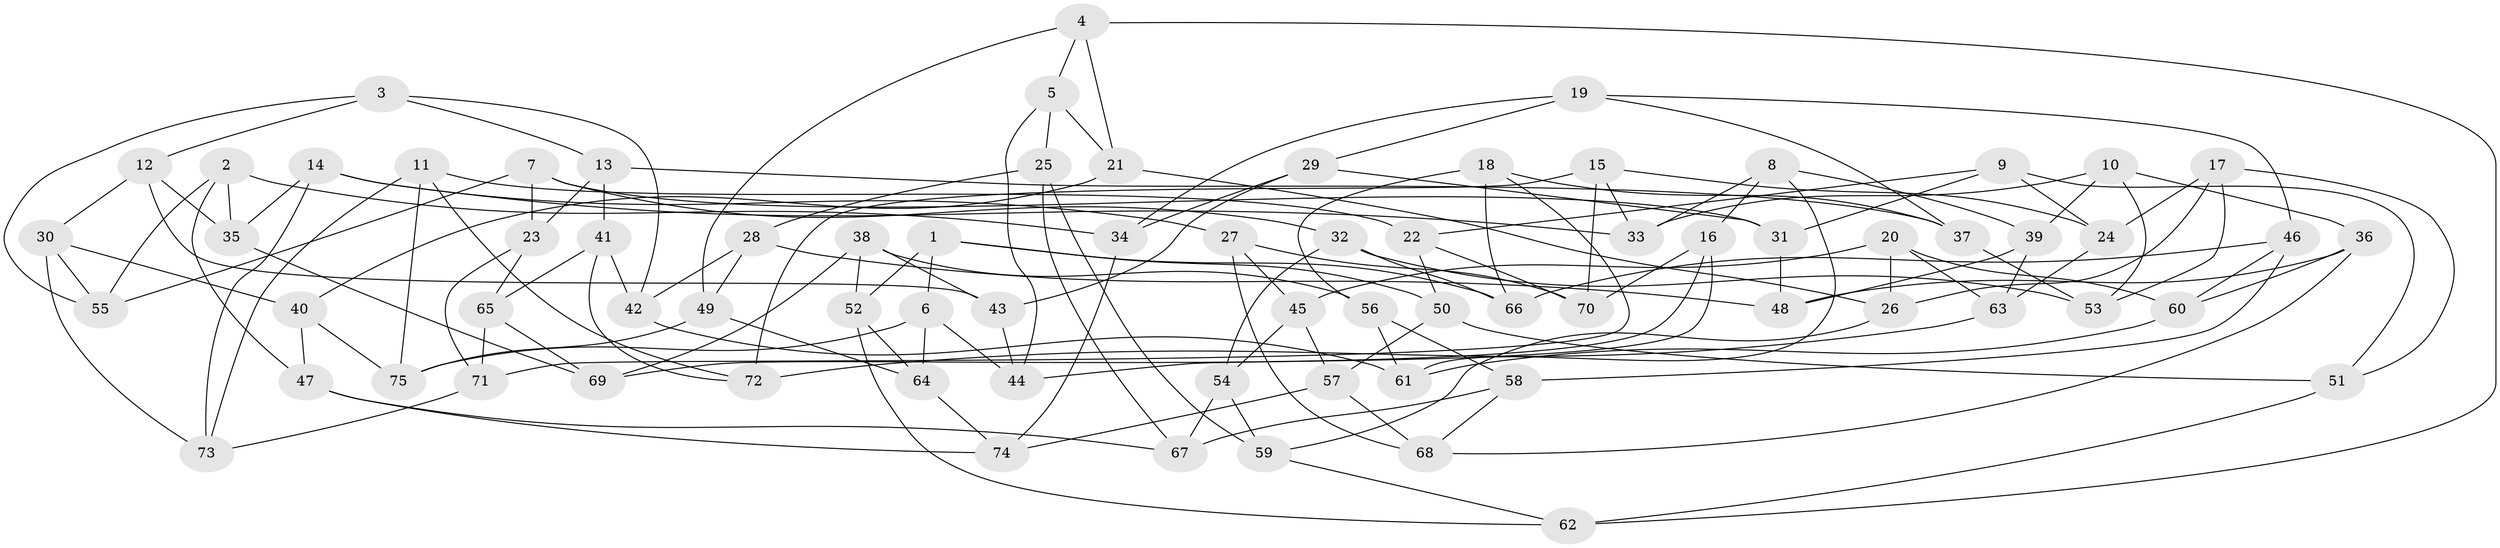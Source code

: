 // Generated by graph-tools (version 1.1) at 2025/56/03/09/25 04:56:16]
// undirected, 75 vertices, 150 edges
graph export_dot {
graph [start="1"]
  node [color=gray90,style=filled];
  1;
  2;
  3;
  4;
  5;
  6;
  7;
  8;
  9;
  10;
  11;
  12;
  13;
  14;
  15;
  16;
  17;
  18;
  19;
  20;
  21;
  22;
  23;
  24;
  25;
  26;
  27;
  28;
  29;
  30;
  31;
  32;
  33;
  34;
  35;
  36;
  37;
  38;
  39;
  40;
  41;
  42;
  43;
  44;
  45;
  46;
  47;
  48;
  49;
  50;
  51;
  52;
  53;
  54;
  55;
  56;
  57;
  58;
  59;
  60;
  61;
  62;
  63;
  64;
  65;
  66;
  67;
  68;
  69;
  70;
  71;
  72;
  73;
  74;
  75;
  1 -- 6;
  1 -- 66;
  1 -- 50;
  1 -- 52;
  2 -- 35;
  2 -- 47;
  2 -- 34;
  2 -- 55;
  3 -- 55;
  3 -- 13;
  3 -- 12;
  3 -- 42;
  4 -- 5;
  4 -- 21;
  4 -- 62;
  4 -- 49;
  5 -- 25;
  5 -- 21;
  5 -- 44;
  6 -- 44;
  6 -- 64;
  6 -- 75;
  7 -- 23;
  7 -- 55;
  7 -- 31;
  7 -- 32;
  8 -- 16;
  8 -- 61;
  8 -- 39;
  8 -- 33;
  9 -- 51;
  9 -- 24;
  9 -- 22;
  9 -- 31;
  10 -- 33;
  10 -- 36;
  10 -- 39;
  10 -- 53;
  11 -- 75;
  11 -- 22;
  11 -- 73;
  11 -- 72;
  12 -- 35;
  12 -- 43;
  12 -- 30;
  13 -- 37;
  13 -- 23;
  13 -- 41;
  14 -- 73;
  14 -- 33;
  14 -- 35;
  14 -- 27;
  15 -- 72;
  15 -- 33;
  15 -- 70;
  15 -- 24;
  16 -- 69;
  16 -- 70;
  16 -- 44;
  17 -- 24;
  17 -- 26;
  17 -- 53;
  17 -- 51;
  18 -- 56;
  18 -- 66;
  18 -- 37;
  18 -- 71;
  19 -- 37;
  19 -- 34;
  19 -- 29;
  19 -- 46;
  20 -- 63;
  20 -- 26;
  20 -- 60;
  20 -- 45;
  21 -- 40;
  21 -- 26;
  22 -- 50;
  22 -- 70;
  23 -- 65;
  23 -- 71;
  24 -- 63;
  25 -- 59;
  25 -- 67;
  25 -- 28;
  26 -- 59;
  27 -- 70;
  27 -- 68;
  27 -- 45;
  28 -- 49;
  28 -- 48;
  28 -- 42;
  29 -- 43;
  29 -- 31;
  29 -- 34;
  30 -- 73;
  30 -- 55;
  30 -- 40;
  31 -- 48;
  32 -- 66;
  32 -- 54;
  32 -- 53;
  34 -- 74;
  35 -- 69;
  36 -- 68;
  36 -- 48;
  36 -- 60;
  37 -- 53;
  38 -- 56;
  38 -- 69;
  38 -- 43;
  38 -- 52;
  39 -- 48;
  39 -- 63;
  40 -- 75;
  40 -- 47;
  41 -- 72;
  41 -- 65;
  41 -- 42;
  42 -- 61;
  43 -- 44;
  45 -- 57;
  45 -- 54;
  46 -- 60;
  46 -- 66;
  46 -- 58;
  47 -- 67;
  47 -- 74;
  49 -- 75;
  49 -- 64;
  50 -- 57;
  50 -- 51;
  51 -- 62;
  52 -- 62;
  52 -- 64;
  54 -- 59;
  54 -- 67;
  56 -- 61;
  56 -- 58;
  57 -- 74;
  57 -- 68;
  58 -- 68;
  58 -- 67;
  59 -- 62;
  60 -- 61;
  63 -- 72;
  64 -- 74;
  65 -- 69;
  65 -- 71;
  71 -- 73;
}
